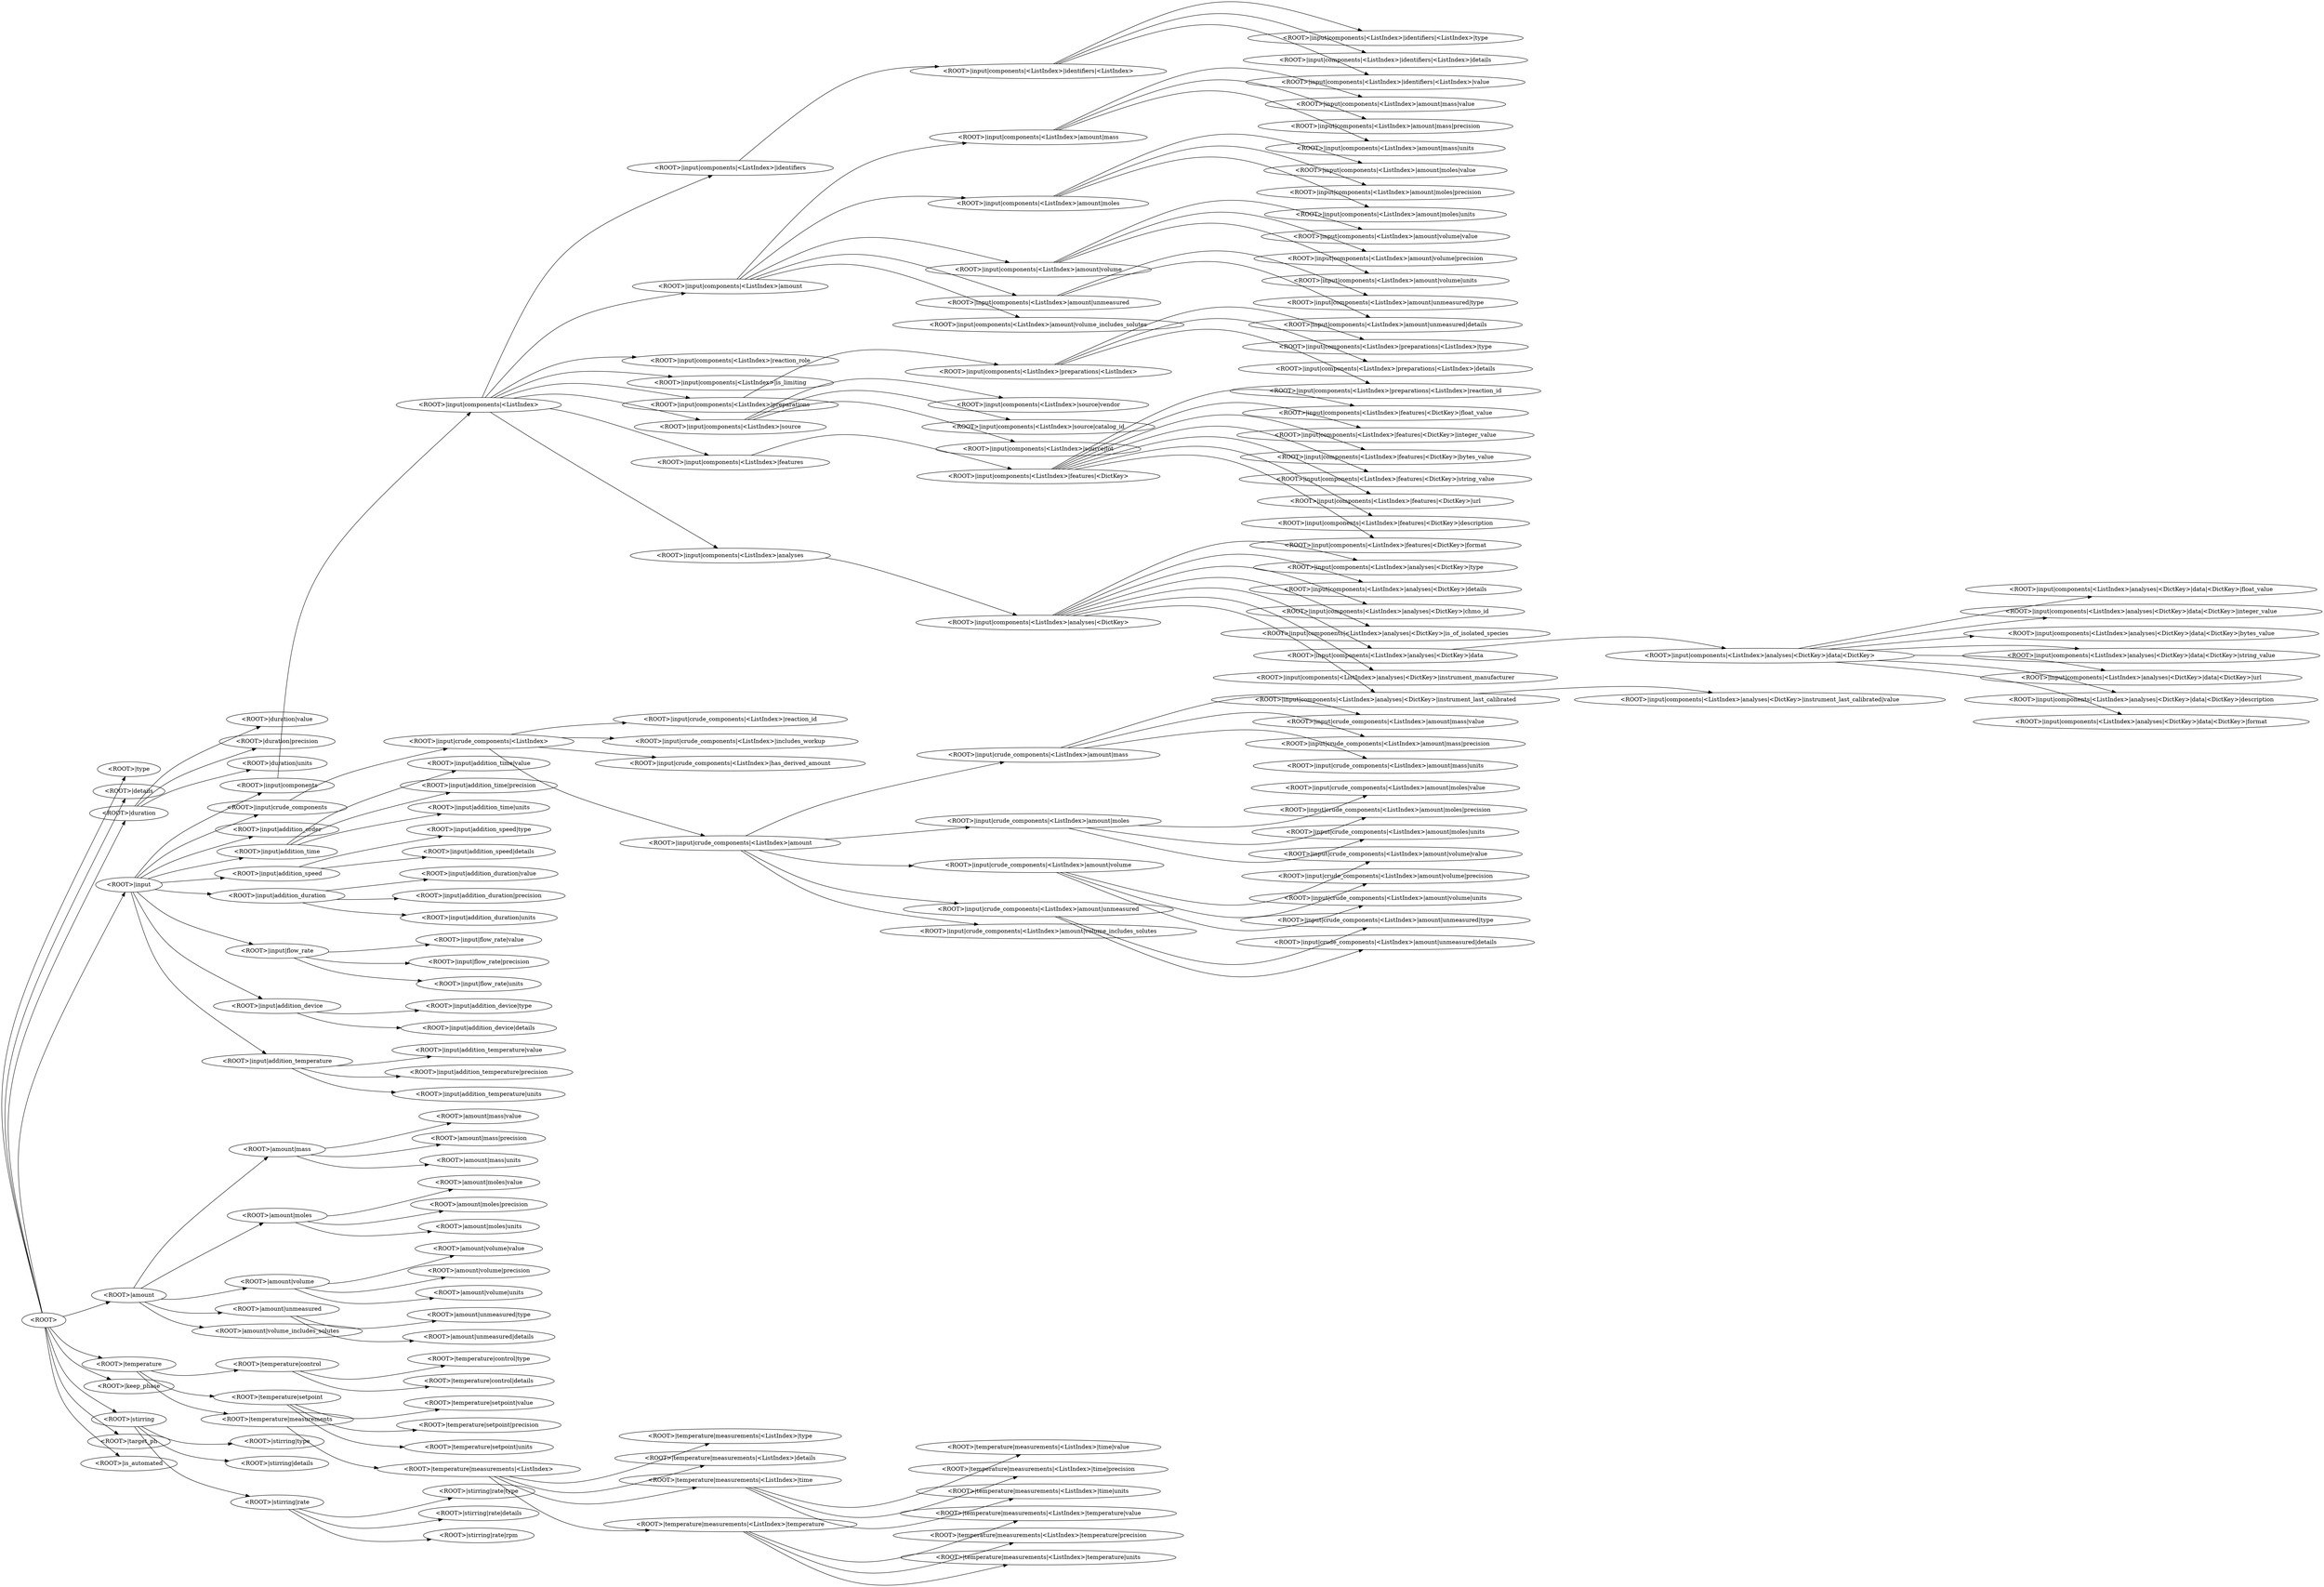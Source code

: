 strict digraph "" {
	graph [rankdir=LR,
		splines=curved
	];
	"<ROOT>"	[mtt_class_string="ord_betterproto.ReactionWorkup",
		mtt_node_name="<ROOT>",
		mtt_parent=None,
		mtt_relation_to_parent=None,
		mtt_type_hint_string="<class 'ord_betterproto.ReactionWorkup'>"];
	"<ROOT>|type"	[mtt_class_string="ord_betterproto.ReactionWorkupReactionWorkupType",
		mtt_node_name="<ROOT>|type",
		mtt_parent="<ROOT>",
		mtt_relation_to_parent=type,
		mtt_type_hint_string="<enum 'ReactionWorkupReactionWorkupType'>"];
	"<ROOT>" -> "<ROOT>|type";
	"<ROOT>|details"	[mtt_class_string="builtins.str",
		mtt_node_name="<ROOT>|details",
		mtt_parent="<ROOT>",
		mtt_relation_to_parent=details,
		mtt_type_hint_string="<class 'str'>"];
	"<ROOT>" -> "<ROOT>|details";
	"<ROOT>|duration"	[mtt_class_string="ord_betterproto.Time",
		mtt_node_name="<ROOT>|duration",
		mtt_parent="<ROOT>",
		mtt_relation_to_parent=duration,
		mtt_type_hint_string="<class 'ord_betterproto.Time'>"];
	"<ROOT>" -> "<ROOT>|duration";
	"<ROOT>|input"	[mtt_class_string="ord_betterproto.ReactionInput",
		mtt_node_name="<ROOT>|input",
		mtt_parent="<ROOT>",
		mtt_relation_to_parent=input,
		mtt_type_hint_string="<class 'ord_betterproto.ReactionInput'>"];
	"<ROOT>" -> "<ROOT>|input";
	"<ROOT>|amount"	[mtt_class_string="ord_betterproto.Amount",
		mtt_node_name="<ROOT>|amount",
		mtt_parent="<ROOT>",
		mtt_relation_to_parent=amount,
		mtt_type_hint_string="<class 'ord_betterproto.Amount'>"];
	"<ROOT>" -> "<ROOT>|amount";
	"<ROOT>|temperature"	[mtt_class_string="ord_betterproto.TemperatureConditions",
		mtt_node_name="<ROOT>|temperature",
		mtt_parent="<ROOT>",
		mtt_relation_to_parent=temperature,
		mtt_type_hint_string="<class 'ord_betterproto.TemperatureConditions'>"];
	"<ROOT>" -> "<ROOT>|temperature";
	"<ROOT>|keep_phase"	[mtt_class_string="builtins.str",
		mtt_node_name="<ROOT>|keep_phase",
		mtt_parent="<ROOT>",
		mtt_relation_to_parent=keep_phase,
		mtt_type_hint_string="<class 'str'>"];
	"<ROOT>" -> "<ROOT>|keep_phase";
	"<ROOT>|stirring"	[mtt_class_string="ord_betterproto.StirringConditions",
		mtt_node_name="<ROOT>|stirring",
		mtt_parent="<ROOT>",
		mtt_relation_to_parent=stirring,
		mtt_type_hint_string="<class 'ord_betterproto.StirringConditions'>"];
	"<ROOT>" -> "<ROOT>|stirring";
	"<ROOT>|target_ph"	[mtt_class_string="builtins.float",
		mtt_node_name="<ROOT>|target_ph",
		mtt_parent="<ROOT>",
		mtt_relation_to_parent=target_ph,
		mtt_type_hint_string="typing.Optional[float]"];
	"<ROOT>" -> "<ROOT>|target_ph";
	"<ROOT>|is_automated"	[mtt_class_string="builtins.bool",
		mtt_node_name="<ROOT>|is_automated",
		mtt_parent="<ROOT>",
		mtt_relation_to_parent=is_automated,
		mtt_type_hint_string="typing.Optional[bool]"];
	"<ROOT>" -> "<ROOT>|is_automated";
	"<ROOT>|duration|value"	[mtt_class_string="builtins.float",
		mtt_node_name="<ROOT>|duration|value",
		mtt_parent="<ROOT>|duration",
		mtt_relation_to_parent=value,
		mtt_type_hint_string="typing.Optional[float]"];
	"<ROOT>|duration" -> "<ROOT>|duration|value";
	"<ROOT>|duration|precision"	[mtt_class_string="builtins.float",
		mtt_node_name="<ROOT>|duration|precision",
		mtt_parent="<ROOT>|duration",
		mtt_relation_to_parent=precision,
		mtt_type_hint_string="typing.Optional[float]"];
	"<ROOT>|duration" -> "<ROOT>|duration|precision";
	"<ROOT>|duration|units"	[mtt_class_string="ord_betterproto.TimeTimeUnit",
		mtt_node_name="<ROOT>|duration|units",
		mtt_parent="<ROOT>|duration",
		mtt_relation_to_parent=units,
		mtt_type_hint_string="<enum 'TimeTimeUnit'>"];
	"<ROOT>|duration" -> "<ROOT>|duration|units";
	"<ROOT>|input|components"	[mtt_class_string="builtins.list",
		mtt_node_name="<ROOT>|input|components",
		mtt_parent="<ROOT>|input",
		mtt_relation_to_parent=components,
		mtt_type_hint_string="typing.List[ord_betterproto.Compound]"];
	"<ROOT>|input" -> "<ROOT>|input|components";
	"<ROOT>|input|crude_components"	[mtt_class_string="builtins.list",
		mtt_node_name="<ROOT>|input|crude_components",
		mtt_parent="<ROOT>|input",
		mtt_relation_to_parent=crude_components,
		mtt_type_hint_string="typing.List[ord_betterproto.CrudeComponent]"];
	"<ROOT>|input" -> "<ROOT>|input|crude_components";
	"<ROOT>|input|addition_order"	[mtt_class_string="builtins.int",
		mtt_node_name="<ROOT>|input|addition_order",
		mtt_parent="<ROOT>|input",
		mtt_relation_to_parent=addition_order,
		mtt_type_hint_string="<class 'int'>"];
	"<ROOT>|input" -> "<ROOT>|input|addition_order";
	"<ROOT>|input|addition_time"	[mtt_class_string="ord_betterproto.Time",
		mtt_node_name="<ROOT>|input|addition_time",
		mtt_parent="<ROOT>|input",
		mtt_relation_to_parent=addition_time,
		mtt_type_hint_string="<class 'ord_betterproto.Time'>"];
	"<ROOT>|input" -> "<ROOT>|input|addition_time";
	"<ROOT>|input|addition_speed"	[mtt_class_string="ord_betterproto.ReactionInputAdditionSpeed",
		mtt_node_name="<ROOT>|input|addition_speed",
		mtt_parent="<ROOT>|input",
		mtt_relation_to_parent=addition_speed,
		mtt_type_hint_string="<class 'ord_betterproto.ReactionInputAdditionSpeed'>"];
	"<ROOT>|input" -> "<ROOT>|input|addition_speed";
	"<ROOT>|input|addition_duration"	[mtt_class_string="ord_betterproto.Time",
		mtt_node_name="<ROOT>|input|addition_duration",
		mtt_parent="<ROOT>|input",
		mtt_relation_to_parent=addition_duration,
		mtt_type_hint_string="<class 'ord_betterproto.Time'>"];
	"<ROOT>|input" -> "<ROOT>|input|addition_duration";
	"<ROOT>|input|flow_rate"	[mtt_class_string="ord_betterproto.FlowRate",
		mtt_node_name="<ROOT>|input|flow_rate",
		mtt_parent="<ROOT>|input",
		mtt_relation_to_parent=flow_rate,
		mtt_type_hint_string="<class 'ord_betterproto.FlowRate'>"];
	"<ROOT>|input" -> "<ROOT>|input|flow_rate";
	"<ROOT>|input|addition_device"	[mtt_class_string="ord_betterproto.ReactionInputAdditionDevice",
		mtt_node_name="<ROOT>|input|addition_device",
		mtt_parent="<ROOT>|input",
		mtt_relation_to_parent=addition_device,
		mtt_type_hint_string="<class 'ord_betterproto.ReactionInputAdditionDevice'>"];
	"<ROOT>|input" -> "<ROOT>|input|addition_device";
	"<ROOT>|input|addition_temperature"	[mtt_class_string="ord_betterproto.Temperature",
		mtt_node_name="<ROOT>|input|addition_temperature",
		mtt_parent="<ROOT>|input",
		mtt_relation_to_parent=addition_temperature,
		mtt_type_hint_string="<class 'ord_betterproto.Temperature'>"];
	"<ROOT>|input" -> "<ROOT>|input|addition_temperature";
	"<ROOT>|input|components|<ListIndex>"	[mtt_class_string="ord_betterproto.Compound",
		mtt_node_name="<ROOT>|input|components|<ListIndex>",
		mtt_parent="<ROOT>|input|components",
		mtt_relation_to_parent="<ListIndex>",
		mtt_type_hint_string="<class 'ord_betterproto.Compound'>"];
	"<ROOT>|input|components" -> "<ROOT>|input|components|<ListIndex>";
	"<ROOT>|input|components|<ListIndex>|identifiers"	[mtt_class_string="builtins.list",
		mtt_node_name="<ROOT>|input|components|<ListIndex>|identifiers",
		mtt_parent="<ROOT>|input|components|<ListIndex>",
		mtt_relation_to_parent=identifiers,
		mtt_type_hint_string="typing.List[ord_betterproto.CompoundIdentifier]"];
	"<ROOT>|input|components|<ListIndex>" -> "<ROOT>|input|components|<ListIndex>|identifiers";
	"<ROOT>|input|components|<ListIndex>|amount"	[mtt_class_string="ord_betterproto.Amount",
		mtt_node_name="<ROOT>|input|components|<ListIndex>|amount",
		mtt_parent="<ROOT>|input|components|<ListIndex>",
		mtt_relation_to_parent=amount,
		mtt_type_hint_string="<class 'ord_betterproto.Amount'>"];
	"<ROOT>|input|components|<ListIndex>" -> "<ROOT>|input|components|<ListIndex>|amount";
	"<ROOT>|input|components|<ListIndex>|reaction_role"	[mtt_class_string="ord_betterproto.ReactionRoleReactionRoleType",
		mtt_node_name="<ROOT>|input|components|<ListIndex>|reaction_role",
		mtt_parent="<ROOT>|input|components|<ListIndex>",
		mtt_relation_to_parent=reaction_role,
		mtt_type_hint_string="<enum 'ReactionRoleReactionRoleType'>"];
	"<ROOT>|input|components|<ListIndex>" -> "<ROOT>|input|components|<ListIndex>|reaction_role";
	"<ROOT>|input|components|<ListIndex>|is_limiting"	[mtt_class_string="builtins.bool",
		mtt_node_name="<ROOT>|input|components|<ListIndex>|is_limiting",
		mtt_parent="<ROOT>|input|components|<ListIndex>",
		mtt_relation_to_parent=is_limiting,
		mtt_type_hint_string="typing.Optional[bool]"];
	"<ROOT>|input|components|<ListIndex>" -> "<ROOT>|input|components|<ListIndex>|is_limiting";
	"<ROOT>|input|components|<ListIndex>|preparations"	[mtt_class_string="builtins.list",
		mtt_node_name="<ROOT>|input|components|<ListIndex>|preparations",
		mtt_parent="<ROOT>|input|components|<ListIndex>",
		mtt_relation_to_parent=preparations,
		mtt_type_hint_string="typing.List[ord_betterproto.CompoundPreparation]"];
	"<ROOT>|input|components|<ListIndex>" -> "<ROOT>|input|components|<ListIndex>|preparations";
	"<ROOT>|input|components|<ListIndex>|source"	[mtt_class_string="ord_betterproto.CompoundSource",
		mtt_node_name="<ROOT>|input|components|<ListIndex>|source",
		mtt_parent="<ROOT>|input|components|<ListIndex>",
		mtt_relation_to_parent=source,
		mtt_type_hint_string="<class 'ord_betterproto.CompoundSource'>"];
	"<ROOT>|input|components|<ListIndex>" -> "<ROOT>|input|components|<ListIndex>|source";
	"<ROOT>|input|components|<ListIndex>|features"	[mtt_class_string="builtins.dict",
		mtt_node_name="<ROOT>|input|components|<ListIndex>|features",
		mtt_parent="<ROOT>|input|components|<ListIndex>",
		mtt_relation_to_parent=features,
		mtt_type_hint_string="typing.Dict[str, ord_betterproto.Data]"];
	"<ROOT>|input|components|<ListIndex>" -> "<ROOT>|input|components|<ListIndex>|features";
	"<ROOT>|input|components|<ListIndex>|analyses"	[mtt_class_string="builtins.dict",
		mtt_node_name="<ROOT>|input|components|<ListIndex>|analyses",
		mtt_parent="<ROOT>|input|components|<ListIndex>",
		mtt_relation_to_parent=analyses,
		mtt_type_hint_string="typing.Dict[str, ord_betterproto.Analysis]"];
	"<ROOT>|input|components|<ListIndex>" -> "<ROOT>|input|components|<ListIndex>|analyses";
	"<ROOT>|input|components|<ListIndex>|identifiers|<ListIndex>"	[mtt_class_string="ord_betterproto.CompoundIdentifier",
		mtt_node_name="<ROOT>|input|components|<ListIndex>|identifiers|<ListIndex>",
		mtt_parent="<ROOT>|input|components|<ListIndex>|identifiers",
		mtt_relation_to_parent="<ListIndex>",
		mtt_type_hint_string="<class 'ord_betterproto.CompoundIdentifier'>"];
	"<ROOT>|input|components|<ListIndex>|identifiers" -> "<ROOT>|input|components|<ListIndex>|identifiers|<ListIndex>";
	"<ROOT>|input|components|<ListIndex>|identifiers|<ListIndex>|type"	[mtt_class_string="ord_betterproto.CompoundIdentifierCompoundIdentifierType",
		mtt_node_name="<ROOT>|input|components|<ListIndex>|identifiers|<ListIndex>|type",
		mtt_parent="<ROOT>|input|components|<ListIndex>|identifiers|<ListIndex>",
		mtt_relation_to_parent=type,
		mtt_type_hint_string="<enum 'CompoundIdentifierCompoundIdentifierType'>"];
	"<ROOT>|input|components|<ListIndex>|identifiers|<ListIndex>" -> "<ROOT>|input|components|<ListIndex>|identifiers|<ListIndex>|type";
	"<ROOT>|input|components|<ListIndex>|identifiers|<ListIndex>|details"	[mtt_class_string="builtins.str",
		mtt_node_name="<ROOT>|input|components|<ListIndex>|identifiers|<ListIndex>|details",
		mtt_parent="<ROOT>|input|components|<ListIndex>|identifiers|<ListIndex>",
		mtt_relation_to_parent=details,
		mtt_type_hint_string="<class 'str'>"];
	"<ROOT>|input|components|<ListIndex>|identifiers|<ListIndex>" -> "<ROOT>|input|components|<ListIndex>|identifiers|<ListIndex>|details";
	"<ROOT>|input|components|<ListIndex>|identifiers|<ListIndex>|value"	[mtt_class_string="builtins.str",
		mtt_node_name="<ROOT>|input|components|<ListIndex>|identifiers|<ListIndex>|value",
		mtt_parent="<ROOT>|input|components|<ListIndex>|identifiers|<ListIndex>",
		mtt_relation_to_parent=value,
		mtt_type_hint_string="<class 'str'>"];
	"<ROOT>|input|components|<ListIndex>|identifiers|<ListIndex>" -> "<ROOT>|input|components|<ListIndex>|identifiers|<ListIndex>|value";
	"<ROOT>|input|components|<ListIndex>|amount|mass"	[mtt_class_string="ord_betterproto.Mass",
		mtt_node_name="<ROOT>|input|components|<ListIndex>|amount|mass",
		mtt_parent="<ROOT>|input|components|<ListIndex>|amount",
		mtt_relation_to_parent=mass,
		mtt_type_hint_string="<class 'ord_betterproto.Mass'>"];
	"<ROOT>|input|components|<ListIndex>|amount" -> "<ROOT>|input|components|<ListIndex>|amount|mass";
	"<ROOT>|input|components|<ListIndex>|amount|moles"	[mtt_class_string="ord_betterproto.Moles",
		mtt_node_name="<ROOT>|input|components|<ListIndex>|amount|moles",
		mtt_parent="<ROOT>|input|components|<ListIndex>|amount",
		mtt_relation_to_parent=moles,
		mtt_type_hint_string="<class 'ord_betterproto.Moles'>"];
	"<ROOT>|input|components|<ListIndex>|amount" -> "<ROOT>|input|components|<ListIndex>|amount|moles";
	"<ROOT>|input|components|<ListIndex>|amount|volume"	[mtt_class_string="ord_betterproto.Volume",
		mtt_node_name="<ROOT>|input|components|<ListIndex>|amount|volume",
		mtt_parent="<ROOT>|input|components|<ListIndex>|amount",
		mtt_relation_to_parent=volume,
		mtt_type_hint_string="<class 'ord_betterproto.Volume'>"];
	"<ROOT>|input|components|<ListIndex>|amount" -> "<ROOT>|input|components|<ListIndex>|amount|volume";
	"<ROOT>|input|components|<ListIndex>|amount|unmeasured"	[mtt_class_string="ord_betterproto.UnmeasuredAmount",
		mtt_node_name="<ROOT>|input|components|<ListIndex>|amount|unmeasured",
		mtt_parent="<ROOT>|input|components|<ListIndex>|amount",
		mtt_relation_to_parent=unmeasured,
		mtt_type_hint_string="<class 'ord_betterproto.UnmeasuredAmount'>"];
	"<ROOT>|input|components|<ListIndex>|amount" -> "<ROOT>|input|components|<ListIndex>|amount|unmeasured";
	"<ROOT>|input|components|<ListIndex>|amount|volume_includes_solutes"	[mtt_class_string="builtins.bool",
		mtt_node_name="<ROOT>|input|components|<ListIndex>|amount|volume_includes_solutes",
		mtt_parent="<ROOT>|input|components|<ListIndex>|amount",
		mtt_relation_to_parent=volume_includes_solutes,
		mtt_type_hint_string="typing.Optional[bool]"];
	"<ROOT>|input|components|<ListIndex>|amount" -> "<ROOT>|input|components|<ListIndex>|amount|volume_includes_solutes";
	"<ROOT>|input|components|<ListIndex>|amount|mass|value"	[mtt_class_string="builtins.float",
		mtt_node_name="<ROOT>|input|components|<ListIndex>|amount|mass|value",
		mtt_parent="<ROOT>|input|components|<ListIndex>|amount|mass",
		mtt_relation_to_parent=value,
		mtt_type_hint_string="typing.Optional[float]"];
	"<ROOT>|input|components|<ListIndex>|amount|mass" -> "<ROOT>|input|components|<ListIndex>|amount|mass|value";
	"<ROOT>|input|components|<ListIndex>|amount|mass|precision"	[mtt_class_string="builtins.float",
		mtt_node_name="<ROOT>|input|components|<ListIndex>|amount|mass|precision",
		mtt_parent="<ROOT>|input|components|<ListIndex>|amount|mass",
		mtt_relation_to_parent=precision,
		mtt_type_hint_string="typing.Optional[float]"];
	"<ROOT>|input|components|<ListIndex>|amount|mass" -> "<ROOT>|input|components|<ListIndex>|amount|mass|precision";
	"<ROOT>|input|components|<ListIndex>|amount|mass|units"	[mtt_class_string="ord_betterproto.MassMassUnit",
		mtt_node_name="<ROOT>|input|components|<ListIndex>|amount|mass|units",
		mtt_parent="<ROOT>|input|components|<ListIndex>|amount|mass",
		mtt_relation_to_parent=units,
		mtt_type_hint_string="<enum 'MassMassUnit'>"];
	"<ROOT>|input|components|<ListIndex>|amount|mass" -> "<ROOT>|input|components|<ListIndex>|amount|mass|units";
	"<ROOT>|input|components|<ListIndex>|amount|moles|value"	[mtt_class_string="builtins.float",
		mtt_node_name="<ROOT>|input|components|<ListIndex>|amount|moles|value",
		mtt_parent="<ROOT>|input|components|<ListIndex>|amount|moles",
		mtt_relation_to_parent=value,
		mtt_type_hint_string="typing.Optional[float]"];
	"<ROOT>|input|components|<ListIndex>|amount|moles" -> "<ROOT>|input|components|<ListIndex>|amount|moles|value";
	"<ROOT>|input|components|<ListIndex>|amount|moles|precision"	[mtt_class_string="builtins.float",
		mtt_node_name="<ROOT>|input|components|<ListIndex>|amount|moles|precision",
		mtt_parent="<ROOT>|input|components|<ListIndex>|amount|moles",
		mtt_relation_to_parent=precision,
		mtt_type_hint_string="typing.Optional[float]"];
	"<ROOT>|input|components|<ListIndex>|amount|moles" -> "<ROOT>|input|components|<ListIndex>|amount|moles|precision";
	"<ROOT>|input|components|<ListIndex>|amount|moles|units"	[mtt_class_string="ord_betterproto.MolesMolesUnit",
		mtt_node_name="<ROOT>|input|components|<ListIndex>|amount|moles|units",
		mtt_parent="<ROOT>|input|components|<ListIndex>|amount|moles",
		mtt_relation_to_parent=units,
		mtt_type_hint_string="<enum 'MolesMolesUnit'>"];
	"<ROOT>|input|components|<ListIndex>|amount|moles" -> "<ROOT>|input|components|<ListIndex>|amount|moles|units";
	"<ROOT>|input|components|<ListIndex>|amount|volume|value"	[mtt_class_string="builtins.float",
		mtt_node_name="<ROOT>|input|components|<ListIndex>|amount|volume|value",
		mtt_parent="<ROOT>|input|components|<ListIndex>|amount|volume",
		mtt_relation_to_parent=value,
		mtt_type_hint_string="typing.Optional[float]"];
	"<ROOT>|input|components|<ListIndex>|amount|volume" -> "<ROOT>|input|components|<ListIndex>|amount|volume|value";
	"<ROOT>|input|components|<ListIndex>|amount|volume|precision"	[mtt_class_string="builtins.float",
		mtt_node_name="<ROOT>|input|components|<ListIndex>|amount|volume|precision",
		mtt_parent="<ROOT>|input|components|<ListIndex>|amount|volume",
		mtt_relation_to_parent=precision,
		mtt_type_hint_string="typing.Optional[float]"];
	"<ROOT>|input|components|<ListIndex>|amount|volume" -> "<ROOT>|input|components|<ListIndex>|amount|volume|precision";
	"<ROOT>|input|components|<ListIndex>|amount|volume|units"	[mtt_class_string="ord_betterproto.VolumeVolumeUnit",
		mtt_node_name="<ROOT>|input|components|<ListIndex>|amount|volume|units",
		mtt_parent="<ROOT>|input|components|<ListIndex>|amount|volume",
		mtt_relation_to_parent=units,
		mtt_type_hint_string="<enum 'VolumeVolumeUnit'>"];
	"<ROOT>|input|components|<ListIndex>|amount|volume" -> "<ROOT>|input|components|<ListIndex>|amount|volume|units";
	"<ROOT>|input|components|<ListIndex>|amount|unmeasured|type"	[mtt_class_string="ord_betterproto.UnmeasuredAmountUnmeasuredAmountType",
		mtt_node_name="<ROOT>|input|components|<ListIndex>|amount|unmeasured|type",
		mtt_parent="<ROOT>|input|components|<ListIndex>|amount|unmeasured",
		mtt_relation_to_parent=type,
		mtt_type_hint_string="<enum 'UnmeasuredAmountUnmeasuredAmountType'>"];
	"<ROOT>|input|components|<ListIndex>|amount|unmeasured" -> "<ROOT>|input|components|<ListIndex>|amount|unmeasured|type";
	"<ROOT>|input|components|<ListIndex>|amount|unmeasured|details"	[mtt_class_string="builtins.str",
		mtt_node_name="<ROOT>|input|components|<ListIndex>|amount|unmeasured|details",
		mtt_parent="<ROOT>|input|components|<ListIndex>|amount|unmeasured",
		mtt_relation_to_parent=details,
		mtt_type_hint_string="<class 'str'>"];
	"<ROOT>|input|components|<ListIndex>|amount|unmeasured" -> "<ROOT>|input|components|<ListIndex>|amount|unmeasured|details";
	"<ROOT>|input|components|<ListIndex>|preparations|<ListIndex>"	[mtt_class_string="ord_betterproto.CompoundPreparation",
		mtt_node_name="<ROOT>|input|components|<ListIndex>|preparations|<ListIndex>",
		mtt_parent="<ROOT>|input|components|<ListIndex>|preparations",
		mtt_relation_to_parent="<ListIndex>",
		mtt_type_hint_string="<class 'ord_betterproto.CompoundPreparation'>"];
	"<ROOT>|input|components|<ListIndex>|preparations" -> "<ROOT>|input|components|<ListIndex>|preparations|<ListIndex>";
	"<ROOT>|input|components|<ListIndex>|preparations|<ListIndex>|type"	[mtt_class_string="ord_betterproto.CompoundPreparationCompoundPreparationType",
		mtt_node_name="<ROOT>|input|components|<ListIndex>|preparations|<ListIndex>|type",
		mtt_parent="<ROOT>|input|components|<ListIndex>|preparations|<ListIndex>",
		mtt_relation_to_parent=type,
		mtt_type_hint_string="<enum 'CompoundPreparationCompoundPreparationType'>"];
	"<ROOT>|input|components|<ListIndex>|preparations|<ListIndex>" -> "<ROOT>|input|components|<ListIndex>|preparations|<ListIndex>|type";
	"<ROOT>|input|components|<ListIndex>|preparations|<ListIndex>|details"	[mtt_class_string="builtins.str",
		mtt_node_name="<ROOT>|input|components|<ListIndex>|preparations|<ListIndex>|details",
		mtt_parent="<ROOT>|input|components|<ListIndex>|preparations|<ListIndex>",
		mtt_relation_to_parent=details,
		mtt_type_hint_string="<class 'str'>"];
	"<ROOT>|input|components|<ListIndex>|preparations|<ListIndex>" -> "<ROOT>|input|components|<ListIndex>|preparations|<ListIndex>|details";
	"<ROOT>|input|components|<ListIndex>|preparations|<ListIndex>|reaction_id"	[mtt_class_string="builtins.str",
		mtt_node_name="<ROOT>|input|components|<ListIndex>|preparations|<ListIndex>|reaction_id",
		mtt_parent="<ROOT>|input|components|<ListIndex>|preparations|<ListIndex>",
		mtt_relation_to_parent=reaction_id,
		mtt_type_hint_string="<class 'str'>"];
	"<ROOT>|input|components|<ListIndex>|preparations|<ListIndex>" -> "<ROOT>|input|components|<ListIndex>|preparations|<ListIndex>|reaction_id";
	"<ROOT>|input|components|<ListIndex>|source|vendor"	[mtt_class_string="builtins.str",
		mtt_node_name="<ROOT>|input|components|<ListIndex>|source|vendor",
		mtt_parent="<ROOT>|input|components|<ListIndex>|source",
		mtt_relation_to_parent=vendor,
		mtt_type_hint_string="<class 'str'>"];
	"<ROOT>|input|components|<ListIndex>|source" -> "<ROOT>|input|components|<ListIndex>|source|vendor";
	"<ROOT>|input|components|<ListIndex>|source|catalog_id"	[mtt_class_string="builtins.str",
		mtt_node_name="<ROOT>|input|components|<ListIndex>|source|catalog_id",
		mtt_parent="<ROOT>|input|components|<ListIndex>|source",
		mtt_relation_to_parent=catalog_id,
		mtt_type_hint_string="<class 'str'>"];
	"<ROOT>|input|components|<ListIndex>|source" -> "<ROOT>|input|components|<ListIndex>|source|catalog_id";
	"<ROOT>|input|components|<ListIndex>|source|lot"	[mtt_class_string="builtins.str",
		mtt_node_name="<ROOT>|input|components|<ListIndex>|source|lot",
		mtt_parent="<ROOT>|input|components|<ListIndex>|source",
		mtt_relation_to_parent=lot,
		mtt_type_hint_string="<class 'str'>"];
	"<ROOT>|input|components|<ListIndex>|source" -> "<ROOT>|input|components|<ListIndex>|source|lot";
	"<ROOT>|input|components|<ListIndex>|features|<DictKey>"	[mtt_class_string="ord_betterproto.Data",
		mtt_node_name="<ROOT>|input|components|<ListIndex>|features|<DictKey>",
		mtt_parent="<ROOT>|input|components|<ListIndex>|features",
		mtt_relation_to_parent="<DictKey>",
		mtt_type_hint_string="<class 'ord_betterproto.Data'>"];
	"<ROOT>|input|components|<ListIndex>|features" -> "<ROOT>|input|components|<ListIndex>|features|<DictKey>";
	"<ROOT>|input|components|<ListIndex>|features|<DictKey>|float_value"	[mtt_class_string="builtins.float",
		mtt_node_name="<ROOT>|input|components|<ListIndex>|features|<DictKey>|float_value",
		mtt_parent="<ROOT>|input|components|<ListIndex>|features|<DictKey>",
		mtt_relation_to_parent=float_value,
		mtt_type_hint_string="<class 'float'>"];
	"<ROOT>|input|components|<ListIndex>|features|<DictKey>" -> "<ROOT>|input|components|<ListIndex>|features|<DictKey>|float_value";
	"<ROOT>|input|components|<ListIndex>|features|<DictKey>|integer_value"	[mtt_class_string="builtins.int",
		mtt_node_name="<ROOT>|input|components|<ListIndex>|features|<DictKey>|integer_value",
		mtt_parent="<ROOT>|input|components|<ListIndex>|features|<DictKey>",
		mtt_relation_to_parent=integer_value,
		mtt_type_hint_string="<class 'int'>"];
	"<ROOT>|input|components|<ListIndex>|features|<DictKey>" -> "<ROOT>|input|components|<ListIndex>|features|<DictKey>|integer_value";
	"<ROOT>|input|components|<ListIndex>|features|<DictKey>|bytes_value"	[mtt_class_string="builtins.bytes",
		mtt_node_name="<ROOT>|input|components|<ListIndex>|features|<DictKey>|bytes_value",
		mtt_parent="<ROOT>|input|components|<ListIndex>|features|<DictKey>",
		mtt_relation_to_parent=bytes_value,
		mtt_type_hint_string="<class 'bytes'>"];
	"<ROOT>|input|components|<ListIndex>|features|<DictKey>" -> "<ROOT>|input|components|<ListIndex>|features|<DictKey>|bytes_value";
	"<ROOT>|input|components|<ListIndex>|features|<DictKey>|string_value"	[mtt_class_string="builtins.str",
		mtt_node_name="<ROOT>|input|components|<ListIndex>|features|<DictKey>|string_value",
		mtt_parent="<ROOT>|input|components|<ListIndex>|features|<DictKey>",
		mtt_relation_to_parent=string_value,
		mtt_type_hint_string="<class 'str'>"];
	"<ROOT>|input|components|<ListIndex>|features|<DictKey>" -> "<ROOT>|input|components|<ListIndex>|features|<DictKey>|string_value";
	"<ROOT>|input|components|<ListIndex>|features|<DictKey>|url"	[mtt_class_string="builtins.str",
		mtt_node_name="<ROOT>|input|components|<ListIndex>|features|<DictKey>|url",
		mtt_parent="<ROOT>|input|components|<ListIndex>|features|<DictKey>",
		mtt_relation_to_parent=url,
		mtt_type_hint_string="<class 'str'>"];
	"<ROOT>|input|components|<ListIndex>|features|<DictKey>" -> "<ROOT>|input|components|<ListIndex>|features|<DictKey>|url";
	"<ROOT>|input|components|<ListIndex>|features|<DictKey>|description"	[mtt_class_string="builtins.str",
		mtt_node_name="<ROOT>|input|components|<ListIndex>|features|<DictKey>|description",
		mtt_parent="<ROOT>|input|components|<ListIndex>|features|<DictKey>",
		mtt_relation_to_parent=description,
		mtt_type_hint_string="<class 'str'>"];
	"<ROOT>|input|components|<ListIndex>|features|<DictKey>" -> "<ROOT>|input|components|<ListIndex>|features|<DictKey>|description";
	"<ROOT>|input|components|<ListIndex>|features|<DictKey>|format"	[mtt_class_string="builtins.str",
		mtt_node_name="<ROOT>|input|components|<ListIndex>|features|<DictKey>|format",
		mtt_parent="<ROOT>|input|components|<ListIndex>|features|<DictKey>",
		mtt_relation_to_parent=format,
		mtt_type_hint_string="<class 'str'>"];
	"<ROOT>|input|components|<ListIndex>|features|<DictKey>" -> "<ROOT>|input|components|<ListIndex>|features|<DictKey>|format";
	"<ROOT>|input|components|<ListIndex>|analyses|<DictKey>"	[mtt_class_string="ord_betterproto.Analysis",
		mtt_node_name="<ROOT>|input|components|<ListIndex>|analyses|<DictKey>",
		mtt_parent="<ROOT>|input|components|<ListIndex>|analyses",
		mtt_relation_to_parent="<DictKey>",
		mtt_type_hint_string="<class 'ord_betterproto.Analysis'>"];
	"<ROOT>|input|components|<ListIndex>|analyses" -> "<ROOT>|input|components|<ListIndex>|analyses|<DictKey>";
	"<ROOT>|input|components|<ListIndex>|analyses|<DictKey>|type"	[mtt_class_string="ord_betterproto.AnalysisAnalysisType",
		mtt_node_name="<ROOT>|input|components|<ListIndex>|analyses|<DictKey>|type",
		mtt_parent="<ROOT>|input|components|<ListIndex>|analyses|<DictKey>",
		mtt_relation_to_parent=type,
		mtt_type_hint_string="<enum 'AnalysisAnalysisType'>"];
	"<ROOT>|input|components|<ListIndex>|analyses|<DictKey>" -> "<ROOT>|input|components|<ListIndex>|analyses|<DictKey>|type";
	"<ROOT>|input|components|<ListIndex>|analyses|<DictKey>|details"	[mtt_class_string="builtins.str",
		mtt_node_name="<ROOT>|input|components|<ListIndex>|analyses|<DictKey>|details",
		mtt_parent="<ROOT>|input|components|<ListIndex>|analyses|<DictKey>",
		mtt_relation_to_parent=details,
		mtt_type_hint_string="<class 'str'>"];
	"<ROOT>|input|components|<ListIndex>|analyses|<DictKey>" -> "<ROOT>|input|components|<ListIndex>|analyses|<DictKey>|details";
	"<ROOT>|input|components|<ListIndex>|analyses|<DictKey>|chmo_id"	[mtt_class_string="builtins.int",
		mtt_node_name="<ROOT>|input|components|<ListIndex>|analyses|<DictKey>|chmo_id",
		mtt_parent="<ROOT>|input|components|<ListIndex>|analyses|<DictKey>",
		mtt_relation_to_parent=chmo_id,
		mtt_type_hint_string="<class 'int'>"];
	"<ROOT>|input|components|<ListIndex>|analyses|<DictKey>" -> "<ROOT>|input|components|<ListIndex>|analyses|<DictKey>|chmo_id";
	"<ROOT>|input|components|<ListIndex>|analyses|<DictKey>|is_of_isolated_species"	[mtt_class_string="builtins.bool",
		mtt_node_name="<ROOT>|input|components|<ListIndex>|analyses|<DictKey>|is_of_isolated_species",
		mtt_parent="<ROOT>|input|components|<ListIndex>|analyses|<DictKey>",
		mtt_relation_to_parent=is_of_isolated_species,
		mtt_type_hint_string="typing.Optional[bool]"];
	"<ROOT>|input|components|<ListIndex>|analyses|<DictKey>" -> "<ROOT>|input|components|<ListIndex>|analyses|<DictKey>|is_of_isolated_species";
	"<ROOT>|input|components|<ListIndex>|analyses|<DictKey>|data"	[mtt_class_string="builtins.dict",
		mtt_node_name="<ROOT>|input|components|<ListIndex>|analyses|<DictKey>|data",
		mtt_parent="<ROOT>|input|components|<ListIndex>|analyses|<DictKey>",
		mtt_relation_to_parent=data,
		mtt_type_hint_string="typing.Dict[str, ord_betterproto.Data]"];
	"<ROOT>|input|components|<ListIndex>|analyses|<DictKey>" -> "<ROOT>|input|components|<ListIndex>|analyses|<DictKey>|data";
	"<ROOT>|input|components|<ListIndex>|analyses|<DictKey>|instrument_manufacturer"	[mtt_class_string="builtins.str",
		mtt_node_name="<ROOT>|input|components|<ListIndex>|analyses|<DictKey>|instrument_manufacturer",
		mtt_parent="<ROOT>|input|components|<ListIndex>|analyses|<DictKey>",
		mtt_relation_to_parent=instrument_manufacturer,
		mtt_type_hint_string="<class 'str'>"];
	"<ROOT>|input|components|<ListIndex>|analyses|<DictKey>" -> "<ROOT>|input|components|<ListIndex>|analyses|<DictKey>|instrument_manufacturer";
	"<ROOT>|input|components|<ListIndex>|analyses|<DictKey>|instrument_last_calibrated"	[mtt_class_string="ord_betterproto.DateTime",
		mtt_node_name="<ROOT>|input|components|<ListIndex>|analyses|<DictKey>|instrument_last_calibrated",
		mtt_parent="<ROOT>|input|components|<ListIndex>|analyses|<DictKey>",
		mtt_relation_to_parent=instrument_last_calibrated,
		mtt_type_hint_string="<class 'ord_betterproto.DateTime'>"];
	"<ROOT>|input|components|<ListIndex>|analyses|<DictKey>" -> "<ROOT>|input|components|<ListIndex>|analyses|<DictKey>|instrument_last_calibrated";
	"<ROOT>|input|components|<ListIndex>|analyses|<DictKey>|data|<DictKey>"	[mtt_class_string="ord_betterproto.Data",
		mtt_node_name="<ROOT>|input|components|<ListIndex>|analyses|<DictKey>|data|<DictKey>",
		mtt_parent="<ROOT>|input|components|<ListIndex>|analyses|<DictKey>|data",
		mtt_relation_to_parent="<DictKey>",
		mtt_type_hint_string="<class 'ord_betterproto.Data'>"];
	"<ROOT>|input|components|<ListIndex>|analyses|<DictKey>|data" -> "<ROOT>|input|components|<ListIndex>|analyses|<DictKey>|data|<DictKey>";
	"<ROOT>|input|components|<ListIndex>|analyses|<DictKey>|data|<DictKey>|float_value"	[mtt_class_string="builtins.float",
		mtt_node_name="<ROOT>|input|components|<ListIndex>|analyses|<DictKey>|data|<DictKey>|float_value",
		mtt_parent="<ROOT>|input|components|<ListIndex>|analyses|<DictKey>|data|<DictKey>",
		mtt_relation_to_parent=float_value,
		mtt_type_hint_string="<class 'float'>"];
	"<ROOT>|input|components|<ListIndex>|analyses|<DictKey>|data|<DictKey>" -> "<ROOT>|input|components|<ListIndex>|analyses|<DictKey>|data|<DictKey>|float_value";
	"<ROOT>|input|components|<ListIndex>|analyses|<DictKey>|data|<DictKey>|integer_value"	[mtt_class_string="builtins.int",
		mtt_node_name="<ROOT>|input|components|<ListIndex>|analyses|<DictKey>|data|<DictKey>|integer_value",
		mtt_parent="<ROOT>|input|components|<ListIndex>|analyses|<DictKey>|data|<DictKey>",
		mtt_relation_to_parent=integer_value,
		mtt_type_hint_string="<class 'int'>"];
	"<ROOT>|input|components|<ListIndex>|analyses|<DictKey>|data|<DictKey>" -> "<ROOT>|input|components|<ListIndex>|analyses|<DictKey>|data|<DictKey>|integer_value";
	"<ROOT>|input|components|<ListIndex>|analyses|<DictKey>|data|<DictKey>|bytes_value"	[mtt_class_string="builtins.bytes",
		mtt_node_name="<ROOT>|input|components|<ListIndex>|analyses|<DictKey>|data|<DictKey>|bytes_value",
		mtt_parent="<ROOT>|input|components|<ListIndex>|analyses|<DictKey>|data|<DictKey>",
		mtt_relation_to_parent=bytes_value,
		mtt_type_hint_string="<class 'bytes'>"];
	"<ROOT>|input|components|<ListIndex>|analyses|<DictKey>|data|<DictKey>" -> "<ROOT>|input|components|<ListIndex>|analyses|<DictKey>|data|<DictKey>|bytes_value";
	"<ROOT>|input|components|<ListIndex>|analyses|<DictKey>|data|<DictKey>|string_value"	[mtt_class_string="builtins.str",
		mtt_node_name="<ROOT>|input|components|<ListIndex>|analyses|<DictKey>|data|<DictKey>|string_value",
		mtt_parent="<ROOT>|input|components|<ListIndex>|analyses|<DictKey>|data|<DictKey>",
		mtt_relation_to_parent=string_value,
		mtt_type_hint_string="<class 'str'>"];
	"<ROOT>|input|components|<ListIndex>|analyses|<DictKey>|data|<DictKey>" -> "<ROOT>|input|components|<ListIndex>|analyses|<DictKey>|data|<DictKey>|string_value";
	"<ROOT>|input|components|<ListIndex>|analyses|<DictKey>|data|<DictKey>|url"	[mtt_class_string="builtins.str",
		mtt_node_name="<ROOT>|input|components|<ListIndex>|analyses|<DictKey>|data|<DictKey>|url",
		mtt_parent="<ROOT>|input|components|<ListIndex>|analyses|<DictKey>|data|<DictKey>",
		mtt_relation_to_parent=url,
		mtt_type_hint_string="<class 'str'>"];
	"<ROOT>|input|components|<ListIndex>|analyses|<DictKey>|data|<DictKey>" -> "<ROOT>|input|components|<ListIndex>|analyses|<DictKey>|data|<DictKey>|url";
	"<ROOT>|input|components|<ListIndex>|analyses|<DictKey>|data|<DictKey>|description"	[mtt_class_string="builtins.str",
		mtt_node_name="<ROOT>|input|components|<ListIndex>|analyses|<DictKey>|data|<DictKey>|description",
		mtt_parent="<ROOT>|input|components|<ListIndex>|analyses|<DictKey>|data|<DictKey>",
		mtt_relation_to_parent=description,
		mtt_type_hint_string="<class 'str'>"];
	"<ROOT>|input|components|<ListIndex>|analyses|<DictKey>|data|<DictKey>" -> "<ROOT>|input|components|<ListIndex>|analyses|<DictKey>|data|<DictKey>|description";
	"<ROOT>|input|components|<ListIndex>|analyses|<DictKey>|data|<DictKey>|format"	[mtt_class_string="builtins.str",
		mtt_node_name="<ROOT>|input|components|<ListIndex>|analyses|<DictKey>|data|<DictKey>|format",
		mtt_parent="<ROOT>|input|components|<ListIndex>|analyses|<DictKey>|data|<DictKey>",
		mtt_relation_to_parent=format,
		mtt_type_hint_string="<class 'str'>"];
	"<ROOT>|input|components|<ListIndex>|analyses|<DictKey>|data|<DictKey>" -> "<ROOT>|input|components|<ListIndex>|analyses|<DictKey>|data|<DictKey>|format";
	"<ROOT>|input|components|<ListIndex>|analyses|<DictKey>|instrument_last_calibrated|value"	[mtt_class_string="builtins.str",
		mtt_node_name="<ROOT>|input|components|<ListIndex>|analyses|<DictKey>|instrument_last_calibrated|value",
		mtt_parent="<ROOT>|input|components|<ListIndex>|analyses|<DictKey>|instrument_last_calibrated",
		mtt_relation_to_parent=value,
		mtt_type_hint_string="<class 'str'>"];
	"<ROOT>|input|components|<ListIndex>|analyses|<DictKey>|instrument_last_calibrated" -> "<ROOT>|input|components|<ListIndex>|analyses|<DictKey>|instrument_last_calibrated|value";
	"<ROOT>|input|crude_components|<ListIndex>"	[mtt_class_string="ord_betterproto.CrudeComponent",
		mtt_node_name="<ROOT>|input|crude_components|<ListIndex>",
		mtt_parent="<ROOT>|input|crude_components",
		mtt_relation_to_parent="<ListIndex>",
		mtt_type_hint_string="<class 'ord_betterproto.CrudeComponent'>"];
	"<ROOT>|input|crude_components" -> "<ROOT>|input|crude_components|<ListIndex>";
	"<ROOT>|input|crude_components|<ListIndex>|reaction_id"	[mtt_class_string="builtins.str",
		mtt_node_name="<ROOT>|input|crude_components|<ListIndex>|reaction_id",
		mtt_parent="<ROOT>|input|crude_components|<ListIndex>",
		mtt_relation_to_parent=reaction_id,
		mtt_type_hint_string="<class 'str'>"];
	"<ROOT>|input|crude_components|<ListIndex>" -> "<ROOT>|input|crude_components|<ListIndex>|reaction_id";
	"<ROOT>|input|crude_components|<ListIndex>|includes_workup"	[mtt_class_string="builtins.bool",
		mtt_node_name="<ROOT>|input|crude_components|<ListIndex>|includes_workup",
		mtt_parent="<ROOT>|input|crude_components|<ListIndex>",
		mtt_relation_to_parent=includes_workup,
		mtt_type_hint_string="typing.Optional[bool]"];
	"<ROOT>|input|crude_components|<ListIndex>" -> "<ROOT>|input|crude_components|<ListIndex>|includes_workup";
	"<ROOT>|input|crude_components|<ListIndex>|has_derived_amount"	[mtt_class_string="builtins.bool",
		mtt_node_name="<ROOT>|input|crude_components|<ListIndex>|has_derived_amount",
		mtt_parent="<ROOT>|input|crude_components|<ListIndex>",
		mtt_relation_to_parent=has_derived_amount,
		mtt_type_hint_string="typing.Optional[bool]"];
	"<ROOT>|input|crude_components|<ListIndex>" -> "<ROOT>|input|crude_components|<ListIndex>|has_derived_amount";
	"<ROOT>|input|crude_components|<ListIndex>|amount"	[mtt_class_string="ord_betterproto.Amount",
		mtt_node_name="<ROOT>|input|crude_components|<ListIndex>|amount",
		mtt_parent="<ROOT>|input|crude_components|<ListIndex>",
		mtt_relation_to_parent=amount,
		mtt_type_hint_string="<class 'ord_betterproto.Amount'>"];
	"<ROOT>|input|crude_components|<ListIndex>" -> "<ROOT>|input|crude_components|<ListIndex>|amount";
	"<ROOT>|input|crude_components|<ListIndex>|amount|mass"	[mtt_class_string="ord_betterproto.Mass",
		mtt_node_name="<ROOT>|input|crude_components|<ListIndex>|amount|mass",
		mtt_parent="<ROOT>|input|crude_components|<ListIndex>|amount",
		mtt_relation_to_parent=mass,
		mtt_type_hint_string="<class 'ord_betterproto.Mass'>"];
	"<ROOT>|input|crude_components|<ListIndex>|amount" -> "<ROOT>|input|crude_components|<ListIndex>|amount|mass";
	"<ROOT>|input|crude_components|<ListIndex>|amount|moles"	[mtt_class_string="ord_betterproto.Moles",
		mtt_node_name="<ROOT>|input|crude_components|<ListIndex>|amount|moles",
		mtt_parent="<ROOT>|input|crude_components|<ListIndex>|amount",
		mtt_relation_to_parent=moles,
		mtt_type_hint_string="<class 'ord_betterproto.Moles'>"];
	"<ROOT>|input|crude_components|<ListIndex>|amount" -> "<ROOT>|input|crude_components|<ListIndex>|amount|moles";
	"<ROOT>|input|crude_components|<ListIndex>|amount|volume"	[mtt_class_string="ord_betterproto.Volume",
		mtt_node_name="<ROOT>|input|crude_components|<ListIndex>|amount|volume",
		mtt_parent="<ROOT>|input|crude_components|<ListIndex>|amount",
		mtt_relation_to_parent=volume,
		mtt_type_hint_string="<class 'ord_betterproto.Volume'>"];
	"<ROOT>|input|crude_components|<ListIndex>|amount" -> "<ROOT>|input|crude_components|<ListIndex>|amount|volume";
	"<ROOT>|input|crude_components|<ListIndex>|amount|unmeasured"	[mtt_class_string="ord_betterproto.UnmeasuredAmount",
		mtt_node_name="<ROOT>|input|crude_components|<ListIndex>|amount|unmeasured",
		mtt_parent="<ROOT>|input|crude_components|<ListIndex>|amount",
		mtt_relation_to_parent=unmeasured,
		mtt_type_hint_string="<class 'ord_betterproto.UnmeasuredAmount'>"];
	"<ROOT>|input|crude_components|<ListIndex>|amount" -> "<ROOT>|input|crude_components|<ListIndex>|amount|unmeasured";
	"<ROOT>|input|crude_components|<ListIndex>|amount|volume_includes_solutes"	[mtt_class_string="builtins.bool",
		mtt_node_name="<ROOT>|input|crude_components|<ListIndex>|amount|volume_includes_solutes",
		mtt_parent="<ROOT>|input|crude_components|<ListIndex>|amount",
		mtt_relation_to_parent=volume_includes_solutes,
		mtt_type_hint_string="typing.Optional[bool]"];
	"<ROOT>|input|crude_components|<ListIndex>|amount" -> "<ROOT>|input|crude_components|<ListIndex>|amount|volume_includes_solutes";
	"<ROOT>|input|crude_components|<ListIndex>|amount|mass|value"	[mtt_class_string="builtins.float",
		mtt_node_name="<ROOT>|input|crude_components|<ListIndex>|amount|mass|value",
		mtt_parent="<ROOT>|input|crude_components|<ListIndex>|amount|mass",
		mtt_relation_to_parent=value,
		mtt_type_hint_string="typing.Optional[float]"];
	"<ROOT>|input|crude_components|<ListIndex>|amount|mass" -> "<ROOT>|input|crude_components|<ListIndex>|amount|mass|value";
	"<ROOT>|input|crude_components|<ListIndex>|amount|mass|precision"	[mtt_class_string="builtins.float",
		mtt_node_name="<ROOT>|input|crude_components|<ListIndex>|amount|mass|precision",
		mtt_parent="<ROOT>|input|crude_components|<ListIndex>|amount|mass",
		mtt_relation_to_parent=precision,
		mtt_type_hint_string="typing.Optional[float]"];
	"<ROOT>|input|crude_components|<ListIndex>|amount|mass" -> "<ROOT>|input|crude_components|<ListIndex>|amount|mass|precision";
	"<ROOT>|input|crude_components|<ListIndex>|amount|mass|units"	[mtt_class_string="ord_betterproto.MassMassUnit",
		mtt_node_name="<ROOT>|input|crude_components|<ListIndex>|amount|mass|units",
		mtt_parent="<ROOT>|input|crude_components|<ListIndex>|amount|mass",
		mtt_relation_to_parent=units,
		mtt_type_hint_string="<enum 'MassMassUnit'>"];
	"<ROOT>|input|crude_components|<ListIndex>|amount|mass" -> "<ROOT>|input|crude_components|<ListIndex>|amount|mass|units";
	"<ROOT>|input|crude_components|<ListIndex>|amount|moles|value"	[mtt_class_string="builtins.float",
		mtt_node_name="<ROOT>|input|crude_components|<ListIndex>|amount|moles|value",
		mtt_parent="<ROOT>|input|crude_components|<ListIndex>|amount|moles",
		mtt_relation_to_parent=value,
		mtt_type_hint_string="typing.Optional[float]"];
	"<ROOT>|input|crude_components|<ListIndex>|amount|moles" -> "<ROOT>|input|crude_components|<ListIndex>|amount|moles|value";
	"<ROOT>|input|crude_components|<ListIndex>|amount|moles|precision"	[mtt_class_string="builtins.float",
		mtt_node_name="<ROOT>|input|crude_components|<ListIndex>|amount|moles|precision",
		mtt_parent="<ROOT>|input|crude_components|<ListIndex>|amount|moles",
		mtt_relation_to_parent=precision,
		mtt_type_hint_string="typing.Optional[float]"];
	"<ROOT>|input|crude_components|<ListIndex>|amount|moles" -> "<ROOT>|input|crude_components|<ListIndex>|amount|moles|precision";
	"<ROOT>|input|crude_components|<ListIndex>|amount|moles|units"	[mtt_class_string="ord_betterproto.MolesMolesUnit",
		mtt_node_name="<ROOT>|input|crude_components|<ListIndex>|amount|moles|units",
		mtt_parent="<ROOT>|input|crude_components|<ListIndex>|amount|moles",
		mtt_relation_to_parent=units,
		mtt_type_hint_string="<enum 'MolesMolesUnit'>"];
	"<ROOT>|input|crude_components|<ListIndex>|amount|moles" -> "<ROOT>|input|crude_components|<ListIndex>|amount|moles|units";
	"<ROOT>|input|crude_components|<ListIndex>|amount|volume|value"	[mtt_class_string="builtins.float",
		mtt_node_name="<ROOT>|input|crude_components|<ListIndex>|amount|volume|value",
		mtt_parent="<ROOT>|input|crude_components|<ListIndex>|amount|volume",
		mtt_relation_to_parent=value,
		mtt_type_hint_string="typing.Optional[float]"];
	"<ROOT>|input|crude_components|<ListIndex>|amount|volume" -> "<ROOT>|input|crude_components|<ListIndex>|amount|volume|value";
	"<ROOT>|input|crude_components|<ListIndex>|amount|volume|precision"	[mtt_class_string="builtins.float",
		mtt_node_name="<ROOT>|input|crude_components|<ListIndex>|amount|volume|precision",
		mtt_parent="<ROOT>|input|crude_components|<ListIndex>|amount|volume",
		mtt_relation_to_parent=precision,
		mtt_type_hint_string="typing.Optional[float]"];
	"<ROOT>|input|crude_components|<ListIndex>|amount|volume" -> "<ROOT>|input|crude_components|<ListIndex>|amount|volume|precision";
	"<ROOT>|input|crude_components|<ListIndex>|amount|volume|units"	[mtt_class_string="ord_betterproto.VolumeVolumeUnit",
		mtt_node_name="<ROOT>|input|crude_components|<ListIndex>|amount|volume|units",
		mtt_parent="<ROOT>|input|crude_components|<ListIndex>|amount|volume",
		mtt_relation_to_parent=units,
		mtt_type_hint_string="<enum 'VolumeVolumeUnit'>"];
	"<ROOT>|input|crude_components|<ListIndex>|amount|volume" -> "<ROOT>|input|crude_components|<ListIndex>|amount|volume|units";
	"<ROOT>|input|crude_components|<ListIndex>|amount|unmeasured|type"	[mtt_class_string="ord_betterproto.UnmeasuredAmountUnmeasuredAmountType",
		mtt_node_name="<ROOT>|input|crude_components|<ListIndex>|amount|unmeasured|type",
		mtt_parent="<ROOT>|input|crude_components|<ListIndex>|amount|unmeasured",
		mtt_relation_to_parent=type,
		mtt_type_hint_string="<enum 'UnmeasuredAmountUnmeasuredAmountType'>"];
	"<ROOT>|input|crude_components|<ListIndex>|amount|unmeasured" -> "<ROOT>|input|crude_components|<ListIndex>|amount|unmeasured|type";
	"<ROOT>|input|crude_components|<ListIndex>|amount|unmeasured|details"	[mtt_class_string="builtins.str",
		mtt_node_name="<ROOT>|input|crude_components|<ListIndex>|amount|unmeasured|details",
		mtt_parent="<ROOT>|input|crude_components|<ListIndex>|amount|unmeasured",
		mtt_relation_to_parent=details,
		mtt_type_hint_string="<class 'str'>"];
	"<ROOT>|input|crude_components|<ListIndex>|amount|unmeasured" -> "<ROOT>|input|crude_components|<ListIndex>|amount|unmeasured|details";
	"<ROOT>|input|addition_time|value"	[mtt_class_string="builtins.float",
		mtt_node_name="<ROOT>|input|addition_time|value",
		mtt_parent="<ROOT>|input|addition_time",
		mtt_relation_to_parent=value,
		mtt_type_hint_string="typing.Optional[float]"];
	"<ROOT>|input|addition_time" -> "<ROOT>|input|addition_time|value";
	"<ROOT>|input|addition_time|precision"	[mtt_class_string="builtins.float",
		mtt_node_name="<ROOT>|input|addition_time|precision",
		mtt_parent="<ROOT>|input|addition_time",
		mtt_relation_to_parent=precision,
		mtt_type_hint_string="typing.Optional[float]"];
	"<ROOT>|input|addition_time" -> "<ROOT>|input|addition_time|precision";
	"<ROOT>|input|addition_time|units"	[mtt_class_string="ord_betterproto.TimeTimeUnit",
		mtt_node_name="<ROOT>|input|addition_time|units",
		mtt_parent="<ROOT>|input|addition_time",
		mtt_relation_to_parent=units,
		mtt_type_hint_string="<enum 'TimeTimeUnit'>"];
	"<ROOT>|input|addition_time" -> "<ROOT>|input|addition_time|units";
	"<ROOT>|input|addition_speed|type"	[mtt_class_string="ord_betterproto.ReactionInputAdditionSpeedAdditionSpeedType",
		mtt_node_name="<ROOT>|input|addition_speed|type",
		mtt_parent="<ROOT>|input|addition_speed",
		mtt_relation_to_parent=type,
		mtt_type_hint_string="<enum 'ReactionInputAdditionSpeedAdditionSpeedType'>"];
	"<ROOT>|input|addition_speed" -> "<ROOT>|input|addition_speed|type";
	"<ROOT>|input|addition_speed|details"	[mtt_class_string="builtins.str",
		mtt_node_name="<ROOT>|input|addition_speed|details",
		mtt_parent="<ROOT>|input|addition_speed",
		mtt_relation_to_parent=details,
		mtt_type_hint_string="<class 'str'>"];
	"<ROOT>|input|addition_speed" -> "<ROOT>|input|addition_speed|details";
	"<ROOT>|input|addition_duration|value"	[mtt_class_string="builtins.float",
		mtt_node_name="<ROOT>|input|addition_duration|value",
		mtt_parent="<ROOT>|input|addition_duration",
		mtt_relation_to_parent=value,
		mtt_type_hint_string="typing.Optional[float]"];
	"<ROOT>|input|addition_duration" -> "<ROOT>|input|addition_duration|value";
	"<ROOT>|input|addition_duration|precision"	[mtt_class_string="builtins.float",
		mtt_node_name="<ROOT>|input|addition_duration|precision",
		mtt_parent="<ROOT>|input|addition_duration",
		mtt_relation_to_parent=precision,
		mtt_type_hint_string="typing.Optional[float]"];
	"<ROOT>|input|addition_duration" -> "<ROOT>|input|addition_duration|precision";
	"<ROOT>|input|addition_duration|units"	[mtt_class_string="ord_betterproto.TimeTimeUnit",
		mtt_node_name="<ROOT>|input|addition_duration|units",
		mtt_parent="<ROOT>|input|addition_duration",
		mtt_relation_to_parent=units,
		mtt_type_hint_string="<enum 'TimeTimeUnit'>"];
	"<ROOT>|input|addition_duration" -> "<ROOT>|input|addition_duration|units";
	"<ROOT>|input|flow_rate|value"	[mtt_class_string="builtins.float",
		mtt_node_name="<ROOT>|input|flow_rate|value",
		mtt_parent="<ROOT>|input|flow_rate",
		mtt_relation_to_parent=value,
		mtt_type_hint_string="typing.Optional[float]"];
	"<ROOT>|input|flow_rate" -> "<ROOT>|input|flow_rate|value";
	"<ROOT>|input|flow_rate|precision"	[mtt_class_string="builtins.float",
		mtt_node_name="<ROOT>|input|flow_rate|precision",
		mtt_parent="<ROOT>|input|flow_rate",
		mtt_relation_to_parent=precision,
		mtt_type_hint_string="typing.Optional[float]"];
	"<ROOT>|input|flow_rate" -> "<ROOT>|input|flow_rate|precision";
	"<ROOT>|input|flow_rate|units"	[mtt_class_string="ord_betterproto.FlowRateFlowRateUnit",
		mtt_node_name="<ROOT>|input|flow_rate|units",
		mtt_parent="<ROOT>|input|flow_rate",
		mtt_relation_to_parent=units,
		mtt_type_hint_string="<enum 'FlowRateFlowRateUnit'>"];
	"<ROOT>|input|flow_rate" -> "<ROOT>|input|flow_rate|units";
	"<ROOT>|input|addition_device|type"	[mtt_class_string="ord_betterproto.ReactionInputAdditionDeviceAdditionDeviceType",
		mtt_node_name="<ROOT>|input|addition_device|type",
		mtt_parent="<ROOT>|input|addition_device",
		mtt_relation_to_parent=type,
		mtt_type_hint_string="<enum 'ReactionInputAdditionDeviceAdditionDeviceType'>"];
	"<ROOT>|input|addition_device" -> "<ROOT>|input|addition_device|type";
	"<ROOT>|input|addition_device|details"	[mtt_class_string="builtins.str",
		mtt_node_name="<ROOT>|input|addition_device|details",
		mtt_parent="<ROOT>|input|addition_device",
		mtt_relation_to_parent=details,
		mtt_type_hint_string="<class 'str'>"];
	"<ROOT>|input|addition_device" -> "<ROOT>|input|addition_device|details";
	"<ROOT>|input|addition_temperature|value"	[mtt_class_string="builtins.float",
		mtt_node_name="<ROOT>|input|addition_temperature|value",
		mtt_parent="<ROOT>|input|addition_temperature",
		mtt_relation_to_parent=value,
		mtt_type_hint_string="typing.Optional[float]"];
	"<ROOT>|input|addition_temperature" -> "<ROOT>|input|addition_temperature|value";
	"<ROOT>|input|addition_temperature|precision"	[mtt_class_string="builtins.float",
		mtt_node_name="<ROOT>|input|addition_temperature|precision",
		mtt_parent="<ROOT>|input|addition_temperature",
		mtt_relation_to_parent=precision,
		mtt_type_hint_string="typing.Optional[float]"];
	"<ROOT>|input|addition_temperature" -> "<ROOT>|input|addition_temperature|precision";
	"<ROOT>|input|addition_temperature|units"	[mtt_class_string="ord_betterproto.TemperatureTemperatureUnit",
		mtt_node_name="<ROOT>|input|addition_temperature|units",
		mtt_parent="<ROOT>|input|addition_temperature",
		mtt_relation_to_parent=units,
		mtt_type_hint_string="<enum 'TemperatureTemperatureUnit'>"];
	"<ROOT>|input|addition_temperature" -> "<ROOT>|input|addition_temperature|units";
	"<ROOT>|amount|mass"	[mtt_class_string="ord_betterproto.Mass",
		mtt_node_name="<ROOT>|amount|mass",
		mtt_parent="<ROOT>|amount",
		mtt_relation_to_parent=mass,
		mtt_type_hint_string="<class 'ord_betterproto.Mass'>"];
	"<ROOT>|amount" -> "<ROOT>|amount|mass";
	"<ROOT>|amount|moles"	[mtt_class_string="ord_betterproto.Moles",
		mtt_node_name="<ROOT>|amount|moles",
		mtt_parent="<ROOT>|amount",
		mtt_relation_to_parent=moles,
		mtt_type_hint_string="<class 'ord_betterproto.Moles'>"];
	"<ROOT>|amount" -> "<ROOT>|amount|moles";
	"<ROOT>|amount|volume"	[mtt_class_string="ord_betterproto.Volume",
		mtt_node_name="<ROOT>|amount|volume",
		mtt_parent="<ROOT>|amount",
		mtt_relation_to_parent=volume,
		mtt_type_hint_string="<class 'ord_betterproto.Volume'>"];
	"<ROOT>|amount" -> "<ROOT>|amount|volume";
	"<ROOT>|amount|unmeasured"	[mtt_class_string="ord_betterproto.UnmeasuredAmount",
		mtt_node_name="<ROOT>|amount|unmeasured",
		mtt_parent="<ROOT>|amount",
		mtt_relation_to_parent=unmeasured,
		mtt_type_hint_string="<class 'ord_betterproto.UnmeasuredAmount'>"];
	"<ROOT>|amount" -> "<ROOT>|amount|unmeasured";
	"<ROOT>|amount|volume_includes_solutes"	[mtt_class_string="builtins.bool",
		mtt_node_name="<ROOT>|amount|volume_includes_solutes",
		mtt_parent="<ROOT>|amount",
		mtt_relation_to_parent=volume_includes_solutes,
		mtt_type_hint_string="typing.Optional[bool]"];
	"<ROOT>|amount" -> "<ROOT>|amount|volume_includes_solutes";
	"<ROOT>|amount|mass|value"	[mtt_class_string="builtins.float",
		mtt_node_name="<ROOT>|amount|mass|value",
		mtt_parent="<ROOT>|amount|mass",
		mtt_relation_to_parent=value,
		mtt_type_hint_string="typing.Optional[float]"];
	"<ROOT>|amount|mass" -> "<ROOT>|amount|mass|value";
	"<ROOT>|amount|mass|precision"	[mtt_class_string="builtins.float",
		mtt_node_name="<ROOT>|amount|mass|precision",
		mtt_parent="<ROOT>|amount|mass",
		mtt_relation_to_parent=precision,
		mtt_type_hint_string="typing.Optional[float]"];
	"<ROOT>|amount|mass" -> "<ROOT>|amount|mass|precision";
	"<ROOT>|amount|mass|units"	[mtt_class_string="ord_betterproto.MassMassUnit",
		mtt_node_name="<ROOT>|amount|mass|units",
		mtt_parent="<ROOT>|amount|mass",
		mtt_relation_to_parent=units,
		mtt_type_hint_string="<enum 'MassMassUnit'>"];
	"<ROOT>|amount|mass" -> "<ROOT>|amount|mass|units";
	"<ROOT>|amount|moles|value"	[mtt_class_string="builtins.float",
		mtt_node_name="<ROOT>|amount|moles|value",
		mtt_parent="<ROOT>|amount|moles",
		mtt_relation_to_parent=value,
		mtt_type_hint_string="typing.Optional[float]"];
	"<ROOT>|amount|moles" -> "<ROOT>|amount|moles|value";
	"<ROOT>|amount|moles|precision"	[mtt_class_string="builtins.float",
		mtt_node_name="<ROOT>|amount|moles|precision",
		mtt_parent="<ROOT>|amount|moles",
		mtt_relation_to_parent=precision,
		mtt_type_hint_string="typing.Optional[float]"];
	"<ROOT>|amount|moles" -> "<ROOT>|amount|moles|precision";
	"<ROOT>|amount|moles|units"	[mtt_class_string="ord_betterproto.MolesMolesUnit",
		mtt_node_name="<ROOT>|amount|moles|units",
		mtt_parent="<ROOT>|amount|moles",
		mtt_relation_to_parent=units,
		mtt_type_hint_string="<enum 'MolesMolesUnit'>"];
	"<ROOT>|amount|moles" -> "<ROOT>|amount|moles|units";
	"<ROOT>|amount|volume|value"	[mtt_class_string="builtins.float",
		mtt_node_name="<ROOT>|amount|volume|value",
		mtt_parent="<ROOT>|amount|volume",
		mtt_relation_to_parent=value,
		mtt_type_hint_string="typing.Optional[float]"];
	"<ROOT>|amount|volume" -> "<ROOT>|amount|volume|value";
	"<ROOT>|amount|volume|precision"	[mtt_class_string="builtins.float",
		mtt_node_name="<ROOT>|amount|volume|precision",
		mtt_parent="<ROOT>|amount|volume",
		mtt_relation_to_parent=precision,
		mtt_type_hint_string="typing.Optional[float]"];
	"<ROOT>|amount|volume" -> "<ROOT>|amount|volume|precision";
	"<ROOT>|amount|volume|units"	[mtt_class_string="ord_betterproto.VolumeVolumeUnit",
		mtt_node_name="<ROOT>|amount|volume|units",
		mtt_parent="<ROOT>|amount|volume",
		mtt_relation_to_parent=units,
		mtt_type_hint_string="<enum 'VolumeVolumeUnit'>"];
	"<ROOT>|amount|volume" -> "<ROOT>|amount|volume|units";
	"<ROOT>|amount|unmeasured|type"	[mtt_class_string="ord_betterproto.UnmeasuredAmountUnmeasuredAmountType",
		mtt_node_name="<ROOT>|amount|unmeasured|type",
		mtt_parent="<ROOT>|amount|unmeasured",
		mtt_relation_to_parent=type,
		mtt_type_hint_string="<enum 'UnmeasuredAmountUnmeasuredAmountType'>"];
	"<ROOT>|amount|unmeasured" -> "<ROOT>|amount|unmeasured|type";
	"<ROOT>|amount|unmeasured|details"	[mtt_class_string="builtins.str",
		mtt_node_name="<ROOT>|amount|unmeasured|details",
		mtt_parent="<ROOT>|amount|unmeasured",
		mtt_relation_to_parent=details,
		mtt_type_hint_string="<class 'str'>"];
	"<ROOT>|amount|unmeasured" -> "<ROOT>|amount|unmeasured|details";
	"<ROOT>|temperature|control"	[mtt_class_string="ord_betterproto.TemperatureConditionsTemperatureControl",
		mtt_node_name="<ROOT>|temperature|control",
		mtt_parent="<ROOT>|temperature",
		mtt_relation_to_parent=control,
		mtt_type_hint_string="<class 'ord_betterproto.TemperatureConditionsTemperatureControl'>"];
	"<ROOT>|temperature" -> "<ROOT>|temperature|control";
	"<ROOT>|temperature|setpoint"	[mtt_class_string="ord_betterproto.Temperature",
		mtt_node_name="<ROOT>|temperature|setpoint",
		mtt_parent="<ROOT>|temperature",
		mtt_relation_to_parent=setpoint,
		mtt_type_hint_string="<class 'ord_betterproto.Temperature'>"];
	"<ROOT>|temperature" -> "<ROOT>|temperature|setpoint";
	"<ROOT>|temperature|measurements"	[mtt_class_string="builtins.list",
		mtt_node_name="<ROOT>|temperature|measurements",
		mtt_parent="<ROOT>|temperature",
		mtt_relation_to_parent=measurements,
		mtt_type_hint_string="typing.List[ord_betterproto.TemperatureConditionsTemperatureMeasurement]"];
	"<ROOT>|temperature" -> "<ROOT>|temperature|measurements";
	"<ROOT>|temperature|control|type"	[mtt_class_string="ord_betterproto.TemperatureConditionsTemperatureControlTemperatureControlType",
		mtt_node_name="<ROOT>|temperature|control|type",
		mtt_parent="<ROOT>|temperature|control",
		mtt_relation_to_parent=type,
		mtt_type_hint_string="<enum 'TemperatureConditionsTemperatureControlTemperatureControlType'>"];
	"<ROOT>|temperature|control" -> "<ROOT>|temperature|control|type";
	"<ROOT>|temperature|control|details"	[mtt_class_string="builtins.str",
		mtt_node_name="<ROOT>|temperature|control|details",
		mtt_parent="<ROOT>|temperature|control",
		mtt_relation_to_parent=details,
		mtt_type_hint_string="<class 'str'>"];
	"<ROOT>|temperature|control" -> "<ROOT>|temperature|control|details";
	"<ROOT>|temperature|setpoint|value"	[mtt_class_string="builtins.float",
		mtt_node_name="<ROOT>|temperature|setpoint|value",
		mtt_parent="<ROOT>|temperature|setpoint",
		mtt_relation_to_parent=value,
		mtt_type_hint_string="typing.Optional[float]"];
	"<ROOT>|temperature|setpoint" -> "<ROOT>|temperature|setpoint|value";
	"<ROOT>|temperature|setpoint|precision"	[mtt_class_string="builtins.float",
		mtt_node_name="<ROOT>|temperature|setpoint|precision",
		mtt_parent="<ROOT>|temperature|setpoint",
		mtt_relation_to_parent=precision,
		mtt_type_hint_string="typing.Optional[float]"];
	"<ROOT>|temperature|setpoint" -> "<ROOT>|temperature|setpoint|precision";
	"<ROOT>|temperature|setpoint|units"	[mtt_class_string="ord_betterproto.TemperatureTemperatureUnit",
		mtt_node_name="<ROOT>|temperature|setpoint|units",
		mtt_parent="<ROOT>|temperature|setpoint",
		mtt_relation_to_parent=units,
		mtt_type_hint_string="<enum 'TemperatureTemperatureUnit'>"];
	"<ROOT>|temperature|setpoint" -> "<ROOT>|temperature|setpoint|units";
	"<ROOT>|temperature|measurements|<ListIndex>"	[mtt_class_string="ord_betterproto.TemperatureConditionsTemperatureMeasurement",
		mtt_node_name="<ROOT>|temperature|measurements|<ListIndex>",
		mtt_parent="<ROOT>|temperature|measurements",
		mtt_relation_to_parent="<ListIndex>",
		mtt_type_hint_string="<class 'ord_betterproto.TemperatureConditionsTemperatureMeasurement'>"];
	"<ROOT>|temperature|measurements" -> "<ROOT>|temperature|measurements|<ListIndex>";
	"<ROOT>|temperature|measurements|<ListIndex>|type"	[mtt_class_string="ord_betterproto.TemperatureConditionsTemperatureMeasurementTemperatureMeasurementType",
		mtt_node_name="<ROOT>|temperature|measurements|<ListIndex>|type",
		mtt_parent="<ROOT>|temperature|measurements|<ListIndex>",
		mtt_relation_to_parent=type,
		mtt_type_hint_string="<enum 'TemperatureConditionsTemperatureMeasurementTemperatureMeasurementType'>"];
	"<ROOT>|temperature|measurements|<ListIndex>" -> "<ROOT>|temperature|measurements|<ListIndex>|type";
	"<ROOT>|temperature|measurements|<ListIndex>|details"	[mtt_class_string="builtins.str",
		mtt_node_name="<ROOT>|temperature|measurements|<ListIndex>|details",
		mtt_parent="<ROOT>|temperature|measurements|<ListIndex>",
		mtt_relation_to_parent=details,
		mtt_type_hint_string="<class 'str'>"];
	"<ROOT>|temperature|measurements|<ListIndex>" -> "<ROOT>|temperature|measurements|<ListIndex>|details";
	"<ROOT>|temperature|measurements|<ListIndex>|time"	[mtt_class_string="ord_betterproto.Time",
		mtt_node_name="<ROOT>|temperature|measurements|<ListIndex>|time",
		mtt_parent="<ROOT>|temperature|measurements|<ListIndex>",
		mtt_relation_to_parent=time,
		mtt_type_hint_string="<class 'ord_betterproto.Time'>"];
	"<ROOT>|temperature|measurements|<ListIndex>" -> "<ROOT>|temperature|measurements|<ListIndex>|time";
	"<ROOT>|temperature|measurements|<ListIndex>|temperature"	[mtt_class_string="ord_betterproto.Temperature",
		mtt_node_name="<ROOT>|temperature|measurements|<ListIndex>|temperature",
		mtt_parent="<ROOT>|temperature|measurements|<ListIndex>",
		mtt_relation_to_parent=temperature,
		mtt_type_hint_string="<class 'ord_betterproto.Temperature'>"];
	"<ROOT>|temperature|measurements|<ListIndex>" -> "<ROOT>|temperature|measurements|<ListIndex>|temperature";
	"<ROOT>|temperature|measurements|<ListIndex>|time|value"	[mtt_class_string="builtins.float",
		mtt_node_name="<ROOT>|temperature|measurements|<ListIndex>|time|value",
		mtt_parent="<ROOT>|temperature|measurements|<ListIndex>|time",
		mtt_relation_to_parent=value,
		mtt_type_hint_string="typing.Optional[float]"];
	"<ROOT>|temperature|measurements|<ListIndex>|time" -> "<ROOT>|temperature|measurements|<ListIndex>|time|value";
	"<ROOT>|temperature|measurements|<ListIndex>|time|precision"	[mtt_class_string="builtins.float",
		mtt_node_name="<ROOT>|temperature|measurements|<ListIndex>|time|precision",
		mtt_parent="<ROOT>|temperature|measurements|<ListIndex>|time",
		mtt_relation_to_parent=precision,
		mtt_type_hint_string="typing.Optional[float]"];
	"<ROOT>|temperature|measurements|<ListIndex>|time" -> "<ROOT>|temperature|measurements|<ListIndex>|time|precision";
	"<ROOT>|temperature|measurements|<ListIndex>|time|units"	[mtt_class_string="ord_betterproto.TimeTimeUnit",
		mtt_node_name="<ROOT>|temperature|measurements|<ListIndex>|time|units",
		mtt_parent="<ROOT>|temperature|measurements|<ListIndex>|time",
		mtt_relation_to_parent=units,
		mtt_type_hint_string="<enum 'TimeTimeUnit'>"];
	"<ROOT>|temperature|measurements|<ListIndex>|time" -> "<ROOT>|temperature|measurements|<ListIndex>|time|units";
	"<ROOT>|temperature|measurements|<ListIndex>|temperature|value"	[mtt_class_string="builtins.float",
		mtt_node_name="<ROOT>|temperature|measurements|<ListIndex>|temperature|value",
		mtt_parent="<ROOT>|temperature|measurements|<ListIndex>|temperature",
		mtt_relation_to_parent=value,
		mtt_type_hint_string="typing.Optional[float]"];
	"<ROOT>|temperature|measurements|<ListIndex>|temperature" -> "<ROOT>|temperature|measurements|<ListIndex>|temperature|value";
	"<ROOT>|temperature|measurements|<ListIndex>|temperature|precision"	[mtt_class_string="builtins.float",
		mtt_node_name="<ROOT>|temperature|measurements|<ListIndex>|temperature|precision",
		mtt_parent="<ROOT>|temperature|measurements|<ListIndex>|temperature",
		mtt_relation_to_parent=precision,
		mtt_type_hint_string="typing.Optional[float]"];
	"<ROOT>|temperature|measurements|<ListIndex>|temperature" -> "<ROOT>|temperature|measurements|<ListIndex>|temperature|precision";
	"<ROOT>|temperature|measurements|<ListIndex>|temperature|units"	[mtt_class_string="ord_betterproto.TemperatureTemperatureUnit",
		mtt_node_name="<ROOT>|temperature|measurements|<ListIndex>|temperature|units",
		mtt_parent="<ROOT>|temperature|measurements|<ListIndex>|temperature",
		mtt_relation_to_parent=units,
		mtt_type_hint_string="<enum 'TemperatureTemperatureUnit'>"];
	"<ROOT>|temperature|measurements|<ListIndex>|temperature" -> "<ROOT>|temperature|measurements|<ListIndex>|temperature|units";
	"<ROOT>|stirring|type"	[mtt_class_string="ord_betterproto.StirringConditionsStirringMethodType",
		mtt_node_name="<ROOT>|stirring|type",
		mtt_parent="<ROOT>|stirring",
		mtt_relation_to_parent=type,
		mtt_type_hint_string="<enum 'StirringConditionsStirringMethodType'>"];
	"<ROOT>|stirring" -> "<ROOT>|stirring|type";
	"<ROOT>|stirring|details"	[mtt_class_string="builtins.str",
		mtt_node_name="<ROOT>|stirring|details",
		mtt_parent="<ROOT>|stirring",
		mtt_relation_to_parent=details,
		mtt_type_hint_string="<class 'str'>"];
	"<ROOT>|stirring" -> "<ROOT>|stirring|details";
	"<ROOT>|stirring|rate"	[mtt_class_string="ord_betterproto.StirringConditionsStirringRate",
		mtt_node_name="<ROOT>|stirring|rate",
		mtt_parent="<ROOT>|stirring",
		mtt_relation_to_parent=rate,
		mtt_type_hint_string="<class 'ord_betterproto.StirringConditionsStirringRate'>"];
	"<ROOT>|stirring" -> "<ROOT>|stirring|rate";
	"<ROOT>|stirring|rate|type"	[mtt_class_string="ord_betterproto.StirringConditionsStirringRateStirringRateType",
		mtt_node_name="<ROOT>|stirring|rate|type",
		mtt_parent="<ROOT>|stirring|rate",
		mtt_relation_to_parent=type,
		mtt_type_hint_string="<enum 'StirringConditionsStirringRateStirringRateType'>"];
	"<ROOT>|stirring|rate" -> "<ROOT>|stirring|rate|type";
	"<ROOT>|stirring|rate|details"	[mtt_class_string="builtins.str",
		mtt_node_name="<ROOT>|stirring|rate|details",
		mtt_parent="<ROOT>|stirring|rate",
		mtt_relation_to_parent=details,
		mtt_type_hint_string="<class 'str'>"];
	"<ROOT>|stirring|rate" -> "<ROOT>|stirring|rate|details";
	"<ROOT>|stirring|rate|rpm"	[mtt_class_string="builtins.int",
		mtt_node_name="<ROOT>|stirring|rate|rpm",
		mtt_parent="<ROOT>|stirring|rate",
		mtt_relation_to_parent=rpm,
		mtt_type_hint_string="<class 'int'>"];
	"<ROOT>|stirring|rate" -> "<ROOT>|stirring|rate|rpm";
}
